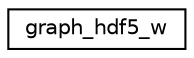 digraph "Graphical Class Hierarchy"
{
 // INTERACTIVE_SVG=YES
 // LATEX_PDF_SIZE
  edge [fontname="Helvetica",fontsize="10",labelfontname="Helvetica",labelfontsize="10"];
  node [fontname="Helvetica",fontsize="10",shape=record];
  rankdir="LR";
  Node0 [label="graph_hdf5_w",height=0.2,width=0.4,color="black", fillcolor="white", style="filled",URL="$structgraph__hdf5__w.html",tooltip=" "];
}
